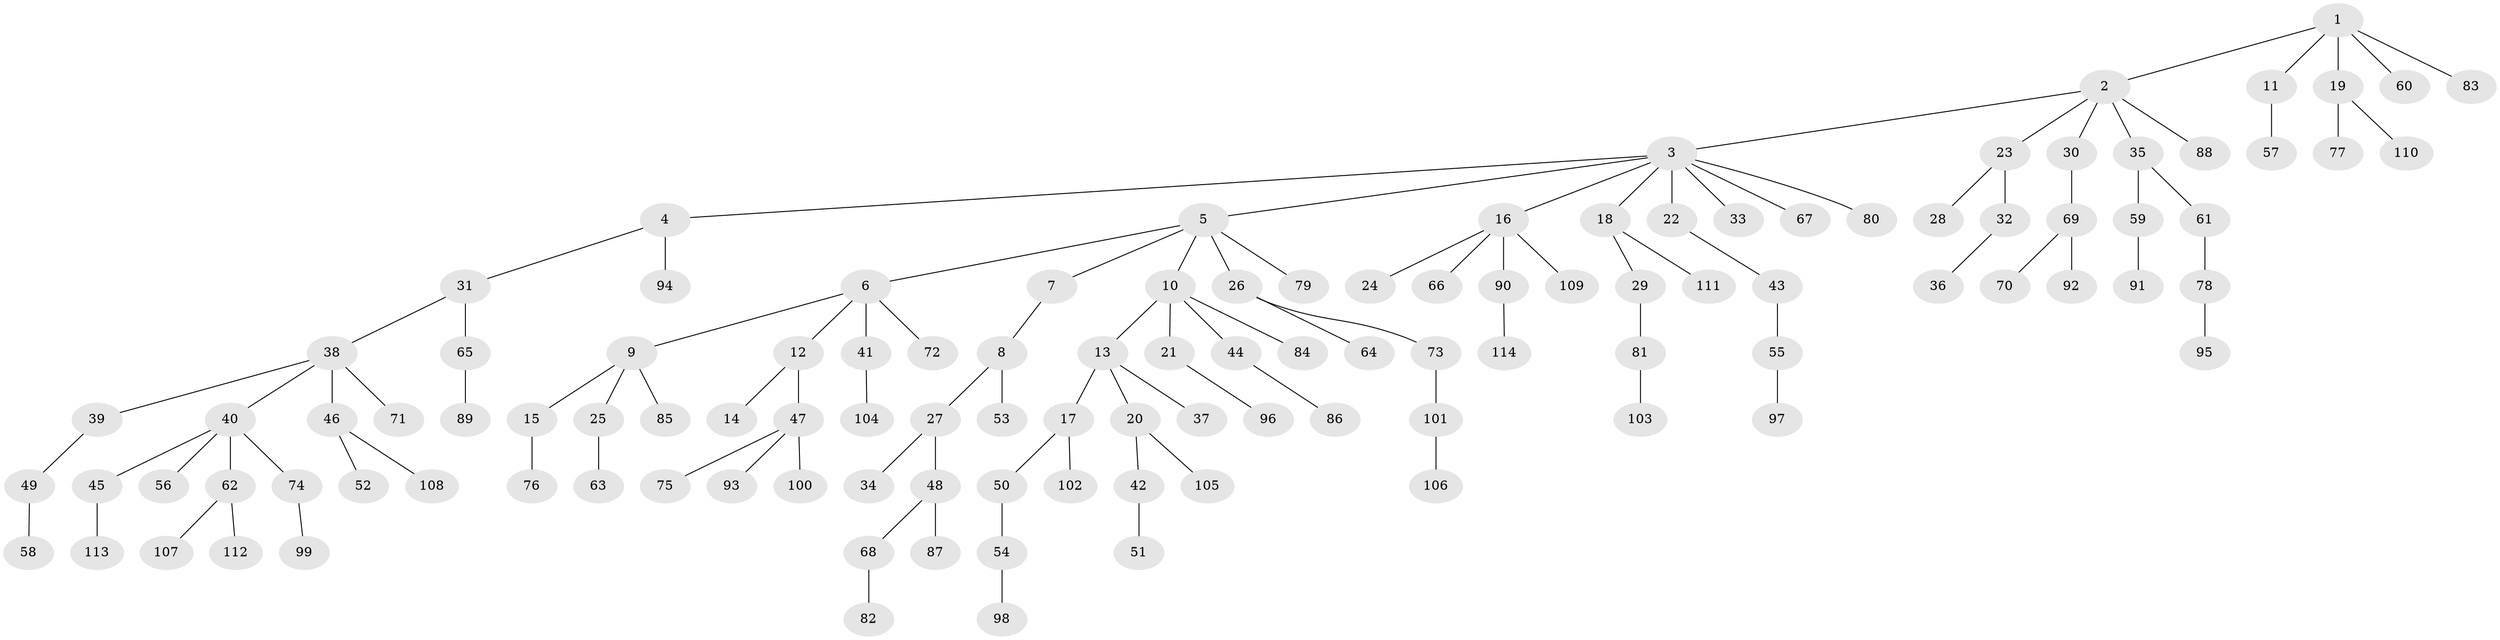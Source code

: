 // coarse degree distribution, {4: 0.02531645569620253, 6: 0.012658227848101266, 10: 0.012658227848101266, 9: 0.012658227848101266, 2: 0.22784810126582278, 3: 0.08860759493670886, 7: 0.012658227848101266, 1: 0.5822784810126582, 5: 0.012658227848101266, 8: 0.012658227848101266}
// Generated by graph-tools (version 1.1) at 2025/52/02/27/25 19:52:11]
// undirected, 114 vertices, 113 edges
graph export_dot {
graph [start="1"]
  node [color=gray90,style=filled];
  1;
  2;
  3;
  4;
  5;
  6;
  7;
  8;
  9;
  10;
  11;
  12;
  13;
  14;
  15;
  16;
  17;
  18;
  19;
  20;
  21;
  22;
  23;
  24;
  25;
  26;
  27;
  28;
  29;
  30;
  31;
  32;
  33;
  34;
  35;
  36;
  37;
  38;
  39;
  40;
  41;
  42;
  43;
  44;
  45;
  46;
  47;
  48;
  49;
  50;
  51;
  52;
  53;
  54;
  55;
  56;
  57;
  58;
  59;
  60;
  61;
  62;
  63;
  64;
  65;
  66;
  67;
  68;
  69;
  70;
  71;
  72;
  73;
  74;
  75;
  76;
  77;
  78;
  79;
  80;
  81;
  82;
  83;
  84;
  85;
  86;
  87;
  88;
  89;
  90;
  91;
  92;
  93;
  94;
  95;
  96;
  97;
  98;
  99;
  100;
  101;
  102;
  103;
  104;
  105;
  106;
  107;
  108;
  109;
  110;
  111;
  112;
  113;
  114;
  1 -- 2;
  1 -- 11;
  1 -- 19;
  1 -- 60;
  1 -- 83;
  2 -- 3;
  2 -- 23;
  2 -- 30;
  2 -- 35;
  2 -- 88;
  3 -- 4;
  3 -- 5;
  3 -- 16;
  3 -- 18;
  3 -- 22;
  3 -- 33;
  3 -- 67;
  3 -- 80;
  4 -- 31;
  4 -- 94;
  5 -- 6;
  5 -- 7;
  5 -- 10;
  5 -- 26;
  5 -- 79;
  6 -- 9;
  6 -- 12;
  6 -- 41;
  6 -- 72;
  7 -- 8;
  8 -- 27;
  8 -- 53;
  9 -- 15;
  9 -- 25;
  9 -- 85;
  10 -- 13;
  10 -- 21;
  10 -- 44;
  10 -- 84;
  11 -- 57;
  12 -- 14;
  12 -- 47;
  13 -- 17;
  13 -- 20;
  13 -- 37;
  15 -- 76;
  16 -- 24;
  16 -- 66;
  16 -- 90;
  16 -- 109;
  17 -- 50;
  17 -- 102;
  18 -- 29;
  18 -- 111;
  19 -- 77;
  19 -- 110;
  20 -- 42;
  20 -- 105;
  21 -- 96;
  22 -- 43;
  23 -- 28;
  23 -- 32;
  25 -- 63;
  26 -- 64;
  26 -- 73;
  27 -- 34;
  27 -- 48;
  29 -- 81;
  30 -- 69;
  31 -- 38;
  31 -- 65;
  32 -- 36;
  35 -- 59;
  35 -- 61;
  38 -- 39;
  38 -- 40;
  38 -- 46;
  38 -- 71;
  39 -- 49;
  40 -- 45;
  40 -- 56;
  40 -- 62;
  40 -- 74;
  41 -- 104;
  42 -- 51;
  43 -- 55;
  44 -- 86;
  45 -- 113;
  46 -- 52;
  46 -- 108;
  47 -- 75;
  47 -- 93;
  47 -- 100;
  48 -- 68;
  48 -- 87;
  49 -- 58;
  50 -- 54;
  54 -- 98;
  55 -- 97;
  59 -- 91;
  61 -- 78;
  62 -- 107;
  62 -- 112;
  65 -- 89;
  68 -- 82;
  69 -- 70;
  69 -- 92;
  73 -- 101;
  74 -- 99;
  78 -- 95;
  81 -- 103;
  90 -- 114;
  101 -- 106;
}
